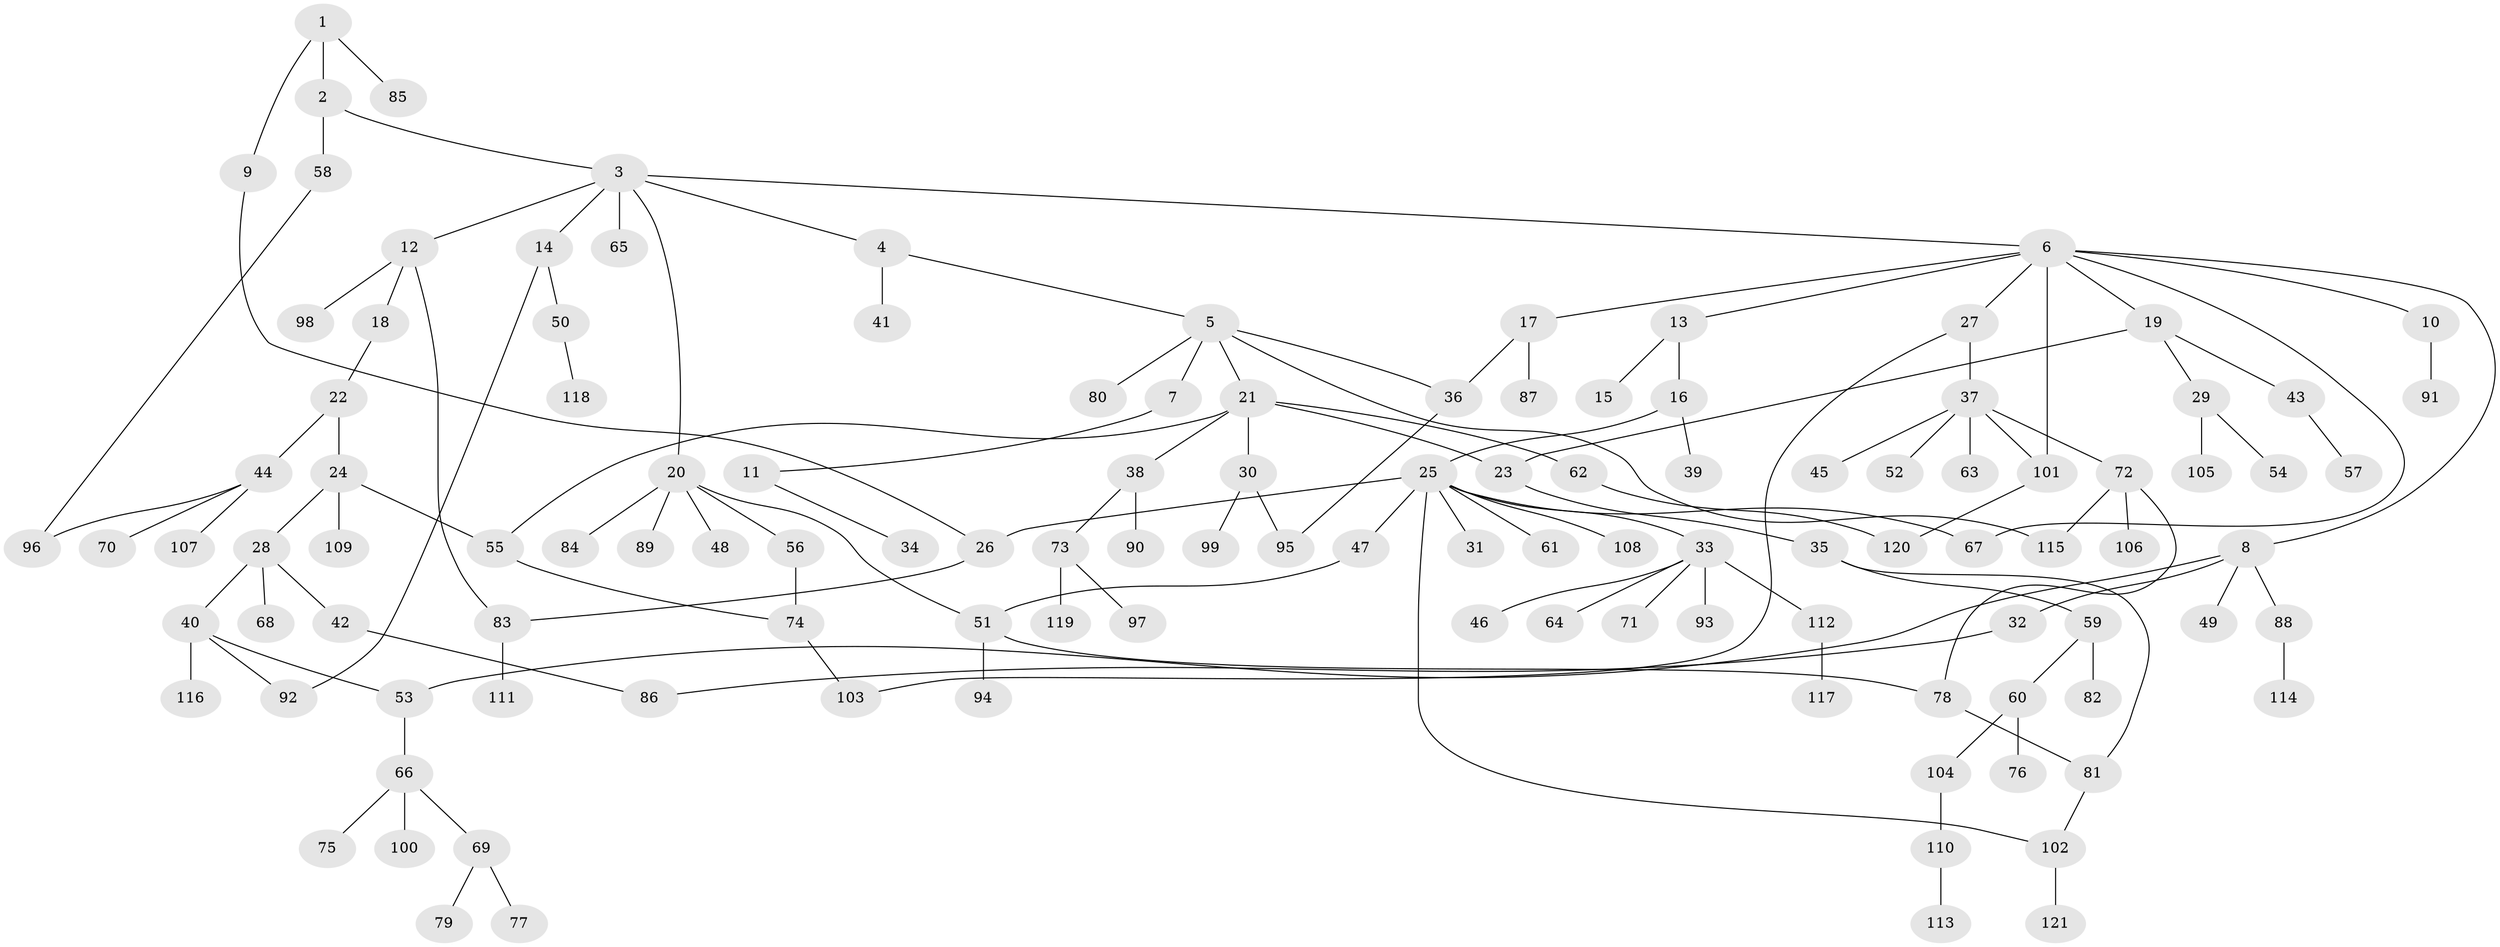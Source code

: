 // Generated by graph-tools (version 1.1) at 2025/01/03/09/25 03:01:09]
// undirected, 121 vertices, 140 edges
graph export_dot {
graph [start="1"]
  node [color=gray90,style=filled];
  1;
  2;
  3;
  4;
  5;
  6;
  7;
  8;
  9;
  10;
  11;
  12;
  13;
  14;
  15;
  16;
  17;
  18;
  19;
  20;
  21;
  22;
  23;
  24;
  25;
  26;
  27;
  28;
  29;
  30;
  31;
  32;
  33;
  34;
  35;
  36;
  37;
  38;
  39;
  40;
  41;
  42;
  43;
  44;
  45;
  46;
  47;
  48;
  49;
  50;
  51;
  52;
  53;
  54;
  55;
  56;
  57;
  58;
  59;
  60;
  61;
  62;
  63;
  64;
  65;
  66;
  67;
  68;
  69;
  70;
  71;
  72;
  73;
  74;
  75;
  76;
  77;
  78;
  79;
  80;
  81;
  82;
  83;
  84;
  85;
  86;
  87;
  88;
  89;
  90;
  91;
  92;
  93;
  94;
  95;
  96;
  97;
  98;
  99;
  100;
  101;
  102;
  103;
  104;
  105;
  106;
  107;
  108;
  109;
  110;
  111;
  112;
  113;
  114;
  115;
  116;
  117;
  118;
  119;
  120;
  121;
  1 -- 2;
  1 -- 9;
  1 -- 85;
  2 -- 3;
  2 -- 58;
  3 -- 4;
  3 -- 6;
  3 -- 12;
  3 -- 14;
  3 -- 20;
  3 -- 65;
  4 -- 5;
  4 -- 41;
  5 -- 7;
  5 -- 21;
  5 -- 36;
  5 -- 80;
  5 -- 115;
  6 -- 8;
  6 -- 10;
  6 -- 13;
  6 -- 17;
  6 -- 19;
  6 -- 27;
  6 -- 101;
  6 -- 67;
  7 -- 11;
  8 -- 32;
  8 -- 49;
  8 -- 88;
  8 -- 53;
  9 -- 26;
  10 -- 91;
  11 -- 34;
  12 -- 18;
  12 -- 83;
  12 -- 98;
  13 -- 15;
  13 -- 16;
  14 -- 50;
  14 -- 92;
  16 -- 25;
  16 -- 39;
  17 -- 87;
  17 -- 36;
  18 -- 22;
  19 -- 29;
  19 -- 43;
  19 -- 23;
  20 -- 48;
  20 -- 56;
  20 -- 84;
  20 -- 89;
  20 -- 51;
  21 -- 23;
  21 -- 30;
  21 -- 38;
  21 -- 62;
  21 -- 55;
  22 -- 24;
  22 -- 44;
  23 -- 35;
  24 -- 28;
  24 -- 55;
  24 -- 109;
  25 -- 26;
  25 -- 31;
  25 -- 33;
  25 -- 47;
  25 -- 61;
  25 -- 67;
  25 -- 102;
  25 -- 108;
  26 -- 83;
  27 -- 37;
  27 -- 103;
  28 -- 40;
  28 -- 42;
  28 -- 68;
  29 -- 54;
  29 -- 105;
  30 -- 99;
  30 -- 95;
  32 -- 86;
  33 -- 46;
  33 -- 64;
  33 -- 71;
  33 -- 93;
  33 -- 112;
  35 -- 59;
  35 -- 81;
  36 -- 95;
  37 -- 45;
  37 -- 52;
  37 -- 63;
  37 -- 72;
  37 -- 101;
  38 -- 73;
  38 -- 90;
  40 -- 53;
  40 -- 92;
  40 -- 116;
  42 -- 86;
  43 -- 57;
  44 -- 70;
  44 -- 96;
  44 -- 107;
  47 -- 51;
  50 -- 118;
  51 -- 78;
  51 -- 94;
  53 -- 66;
  55 -- 74;
  56 -- 74;
  58 -- 96;
  59 -- 60;
  59 -- 82;
  60 -- 76;
  60 -- 104;
  62 -- 120;
  66 -- 69;
  66 -- 75;
  66 -- 100;
  69 -- 77;
  69 -- 79;
  72 -- 106;
  72 -- 115;
  72 -- 78;
  73 -- 97;
  73 -- 119;
  74 -- 103;
  78 -- 81;
  81 -- 102;
  83 -- 111;
  88 -- 114;
  101 -- 120;
  102 -- 121;
  104 -- 110;
  110 -- 113;
  112 -- 117;
}
